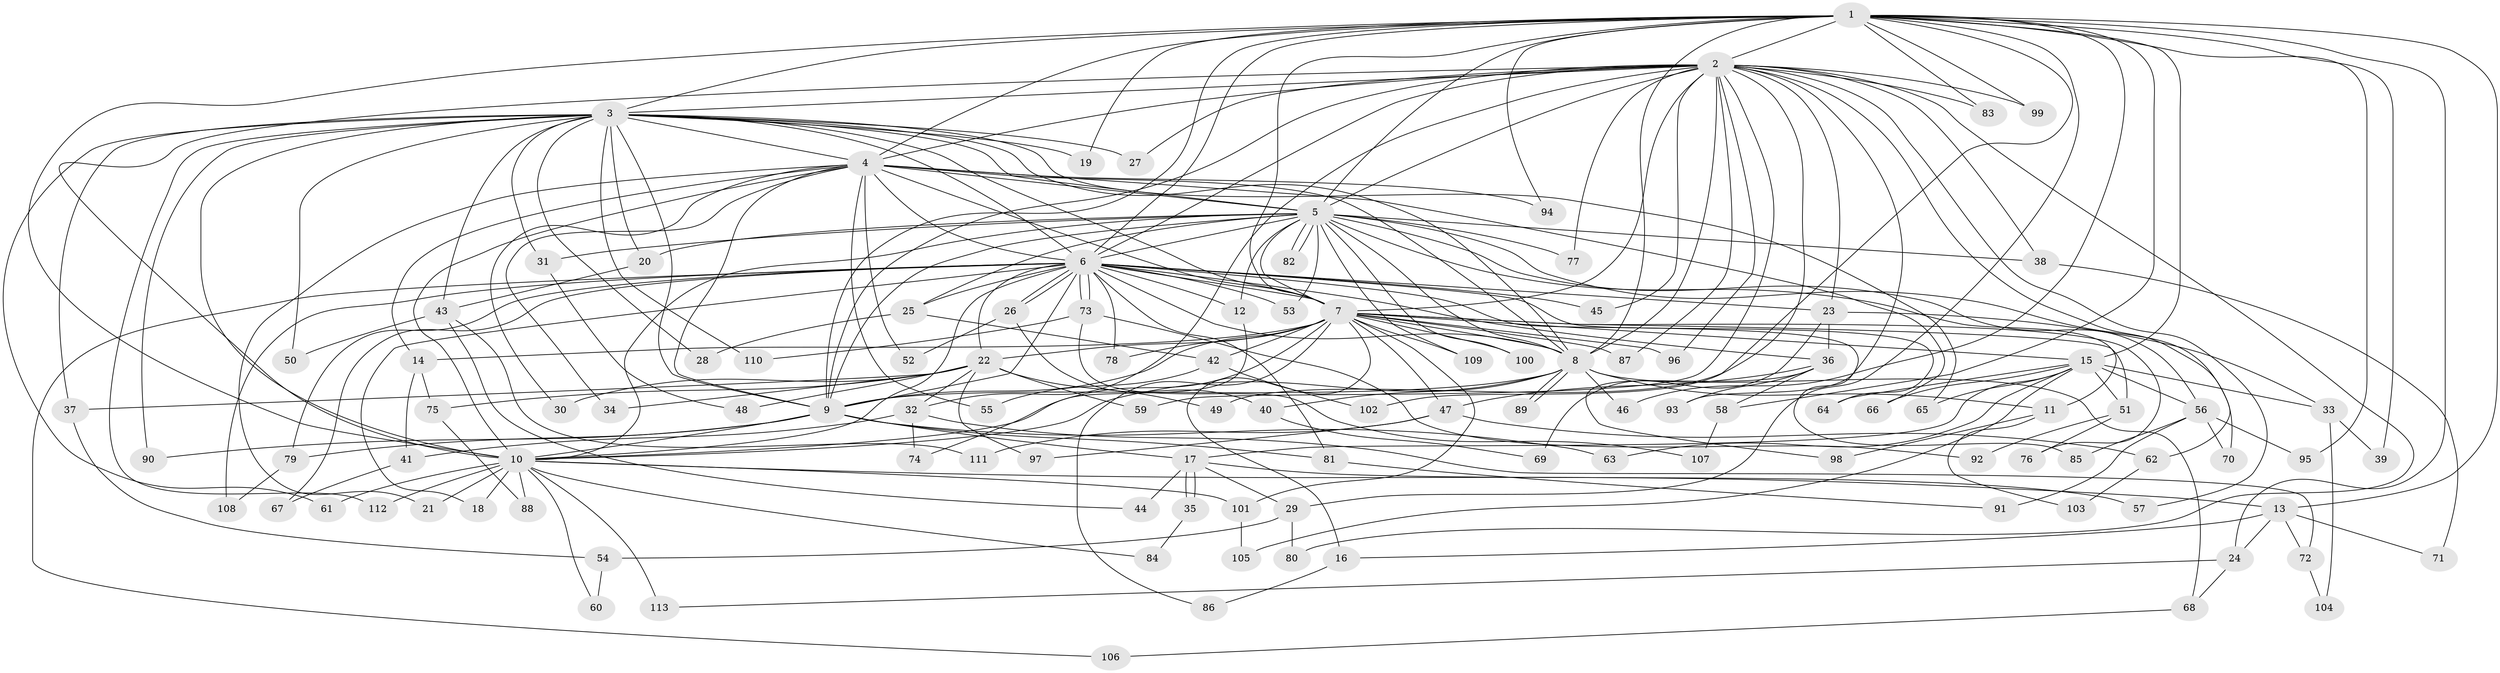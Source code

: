 // coarse degree distribution, {18: 0.024096385542168676, 22: 0.012048192771084338, 14: 0.012048192771084338, 31: 0.012048192771084338, 27: 0.012048192771084338, 13: 0.012048192771084338, 20: 0.012048192771084338, 4: 0.07228915662650602, 3: 0.1566265060240964, 7: 0.012048192771084338, 5: 0.060240963855421686, 11: 0.024096385542168676, 6: 0.03614457831325301, 2: 0.5180722891566265, 1: 0.024096385542168676}
// Generated by graph-tools (version 1.1) at 2025/51/02/27/25 19:51:42]
// undirected, 113 vertices, 251 edges
graph export_dot {
graph [start="1"]
  node [color=gray90,style=filled];
  1;
  2;
  3;
  4;
  5;
  6;
  7;
  8;
  9;
  10;
  11;
  12;
  13;
  14;
  15;
  16;
  17;
  18;
  19;
  20;
  21;
  22;
  23;
  24;
  25;
  26;
  27;
  28;
  29;
  30;
  31;
  32;
  33;
  34;
  35;
  36;
  37;
  38;
  39;
  40;
  41;
  42;
  43;
  44;
  45;
  46;
  47;
  48;
  49;
  50;
  51;
  52;
  53;
  54;
  55;
  56;
  57;
  58;
  59;
  60;
  61;
  62;
  63;
  64;
  65;
  66;
  67;
  68;
  69;
  70;
  71;
  72;
  73;
  74;
  75;
  76;
  77;
  78;
  79;
  80;
  81;
  82;
  83;
  84;
  85;
  86;
  87;
  88;
  89;
  90;
  91;
  92;
  93;
  94;
  95;
  96;
  97;
  98;
  99;
  100;
  101;
  102;
  103;
  104;
  105;
  106;
  107;
  108;
  109;
  110;
  111;
  112;
  113;
  1 -- 2;
  1 -- 3;
  1 -- 4;
  1 -- 5;
  1 -- 6;
  1 -- 7;
  1 -- 8;
  1 -- 9;
  1 -- 10;
  1 -- 13;
  1 -- 15;
  1 -- 19;
  1 -- 24;
  1 -- 29;
  1 -- 39;
  1 -- 46;
  1 -- 49;
  1 -- 58;
  1 -- 83;
  1 -- 94;
  1 -- 95;
  1 -- 99;
  2 -- 3;
  2 -- 4;
  2 -- 5;
  2 -- 6;
  2 -- 7;
  2 -- 8;
  2 -- 9;
  2 -- 10;
  2 -- 23;
  2 -- 27;
  2 -- 32;
  2 -- 38;
  2 -- 45;
  2 -- 57;
  2 -- 59;
  2 -- 62;
  2 -- 77;
  2 -- 80;
  2 -- 83;
  2 -- 87;
  2 -- 93;
  2 -- 96;
  2 -- 99;
  2 -- 102;
  3 -- 4;
  3 -- 5;
  3 -- 6;
  3 -- 7;
  3 -- 8;
  3 -- 9;
  3 -- 10;
  3 -- 19;
  3 -- 20;
  3 -- 27;
  3 -- 28;
  3 -- 31;
  3 -- 37;
  3 -- 43;
  3 -- 50;
  3 -- 61;
  3 -- 65;
  3 -- 90;
  3 -- 110;
  3 -- 112;
  4 -- 5;
  4 -- 6;
  4 -- 7;
  4 -- 8;
  4 -- 9;
  4 -- 10;
  4 -- 14;
  4 -- 21;
  4 -- 30;
  4 -- 34;
  4 -- 52;
  4 -- 55;
  4 -- 66;
  4 -- 94;
  5 -- 6;
  5 -- 7;
  5 -- 8;
  5 -- 9;
  5 -- 10;
  5 -- 11;
  5 -- 12;
  5 -- 20;
  5 -- 25;
  5 -- 31;
  5 -- 38;
  5 -- 53;
  5 -- 56;
  5 -- 70;
  5 -- 77;
  5 -- 82;
  5 -- 82;
  5 -- 100;
  5 -- 109;
  6 -- 7;
  6 -- 8;
  6 -- 9;
  6 -- 10;
  6 -- 12;
  6 -- 18;
  6 -- 22;
  6 -- 23;
  6 -- 25;
  6 -- 26;
  6 -- 26;
  6 -- 36;
  6 -- 45;
  6 -- 53;
  6 -- 64;
  6 -- 67;
  6 -- 73;
  6 -- 73;
  6 -- 78;
  6 -- 79;
  6 -- 81;
  6 -- 85;
  6 -- 106;
  6 -- 108;
  7 -- 8;
  7 -- 9;
  7 -- 10;
  7 -- 14;
  7 -- 15;
  7 -- 16;
  7 -- 22;
  7 -- 42;
  7 -- 47;
  7 -- 51;
  7 -- 76;
  7 -- 78;
  7 -- 86;
  7 -- 87;
  7 -- 96;
  7 -- 100;
  7 -- 101;
  7 -- 109;
  8 -- 9;
  8 -- 10;
  8 -- 11;
  8 -- 40;
  8 -- 46;
  8 -- 68;
  8 -- 89;
  8 -- 89;
  9 -- 10;
  9 -- 17;
  9 -- 63;
  9 -- 79;
  9 -- 81;
  9 -- 90;
  10 -- 13;
  10 -- 18;
  10 -- 21;
  10 -- 60;
  10 -- 61;
  10 -- 84;
  10 -- 88;
  10 -- 101;
  10 -- 112;
  10 -- 113;
  11 -- 98;
  11 -- 103;
  12 -- 74;
  13 -- 16;
  13 -- 24;
  13 -- 71;
  13 -- 72;
  14 -- 41;
  14 -- 75;
  15 -- 17;
  15 -- 33;
  15 -- 51;
  15 -- 56;
  15 -- 63;
  15 -- 64;
  15 -- 65;
  15 -- 66;
  15 -- 105;
  16 -- 86;
  17 -- 29;
  17 -- 35;
  17 -- 35;
  17 -- 44;
  17 -- 57;
  20 -- 43;
  22 -- 30;
  22 -- 32;
  22 -- 34;
  22 -- 37;
  22 -- 48;
  22 -- 49;
  22 -- 59;
  22 -- 75;
  22 -- 97;
  23 -- 33;
  23 -- 36;
  23 -- 69;
  24 -- 68;
  24 -- 113;
  25 -- 28;
  25 -- 42;
  26 -- 40;
  26 -- 52;
  29 -- 54;
  29 -- 80;
  31 -- 48;
  32 -- 41;
  32 -- 72;
  32 -- 74;
  33 -- 39;
  33 -- 104;
  35 -- 84;
  36 -- 47;
  36 -- 58;
  36 -- 93;
  36 -- 98;
  37 -- 54;
  38 -- 71;
  40 -- 69;
  41 -- 67;
  42 -- 55;
  42 -- 102;
  43 -- 44;
  43 -- 50;
  43 -- 111;
  47 -- 62;
  47 -- 97;
  47 -- 111;
  51 -- 76;
  51 -- 92;
  54 -- 60;
  56 -- 70;
  56 -- 85;
  56 -- 91;
  56 -- 95;
  58 -- 107;
  62 -- 103;
  68 -- 106;
  72 -- 104;
  73 -- 92;
  73 -- 107;
  73 -- 110;
  75 -- 88;
  79 -- 108;
  81 -- 91;
  101 -- 105;
}
